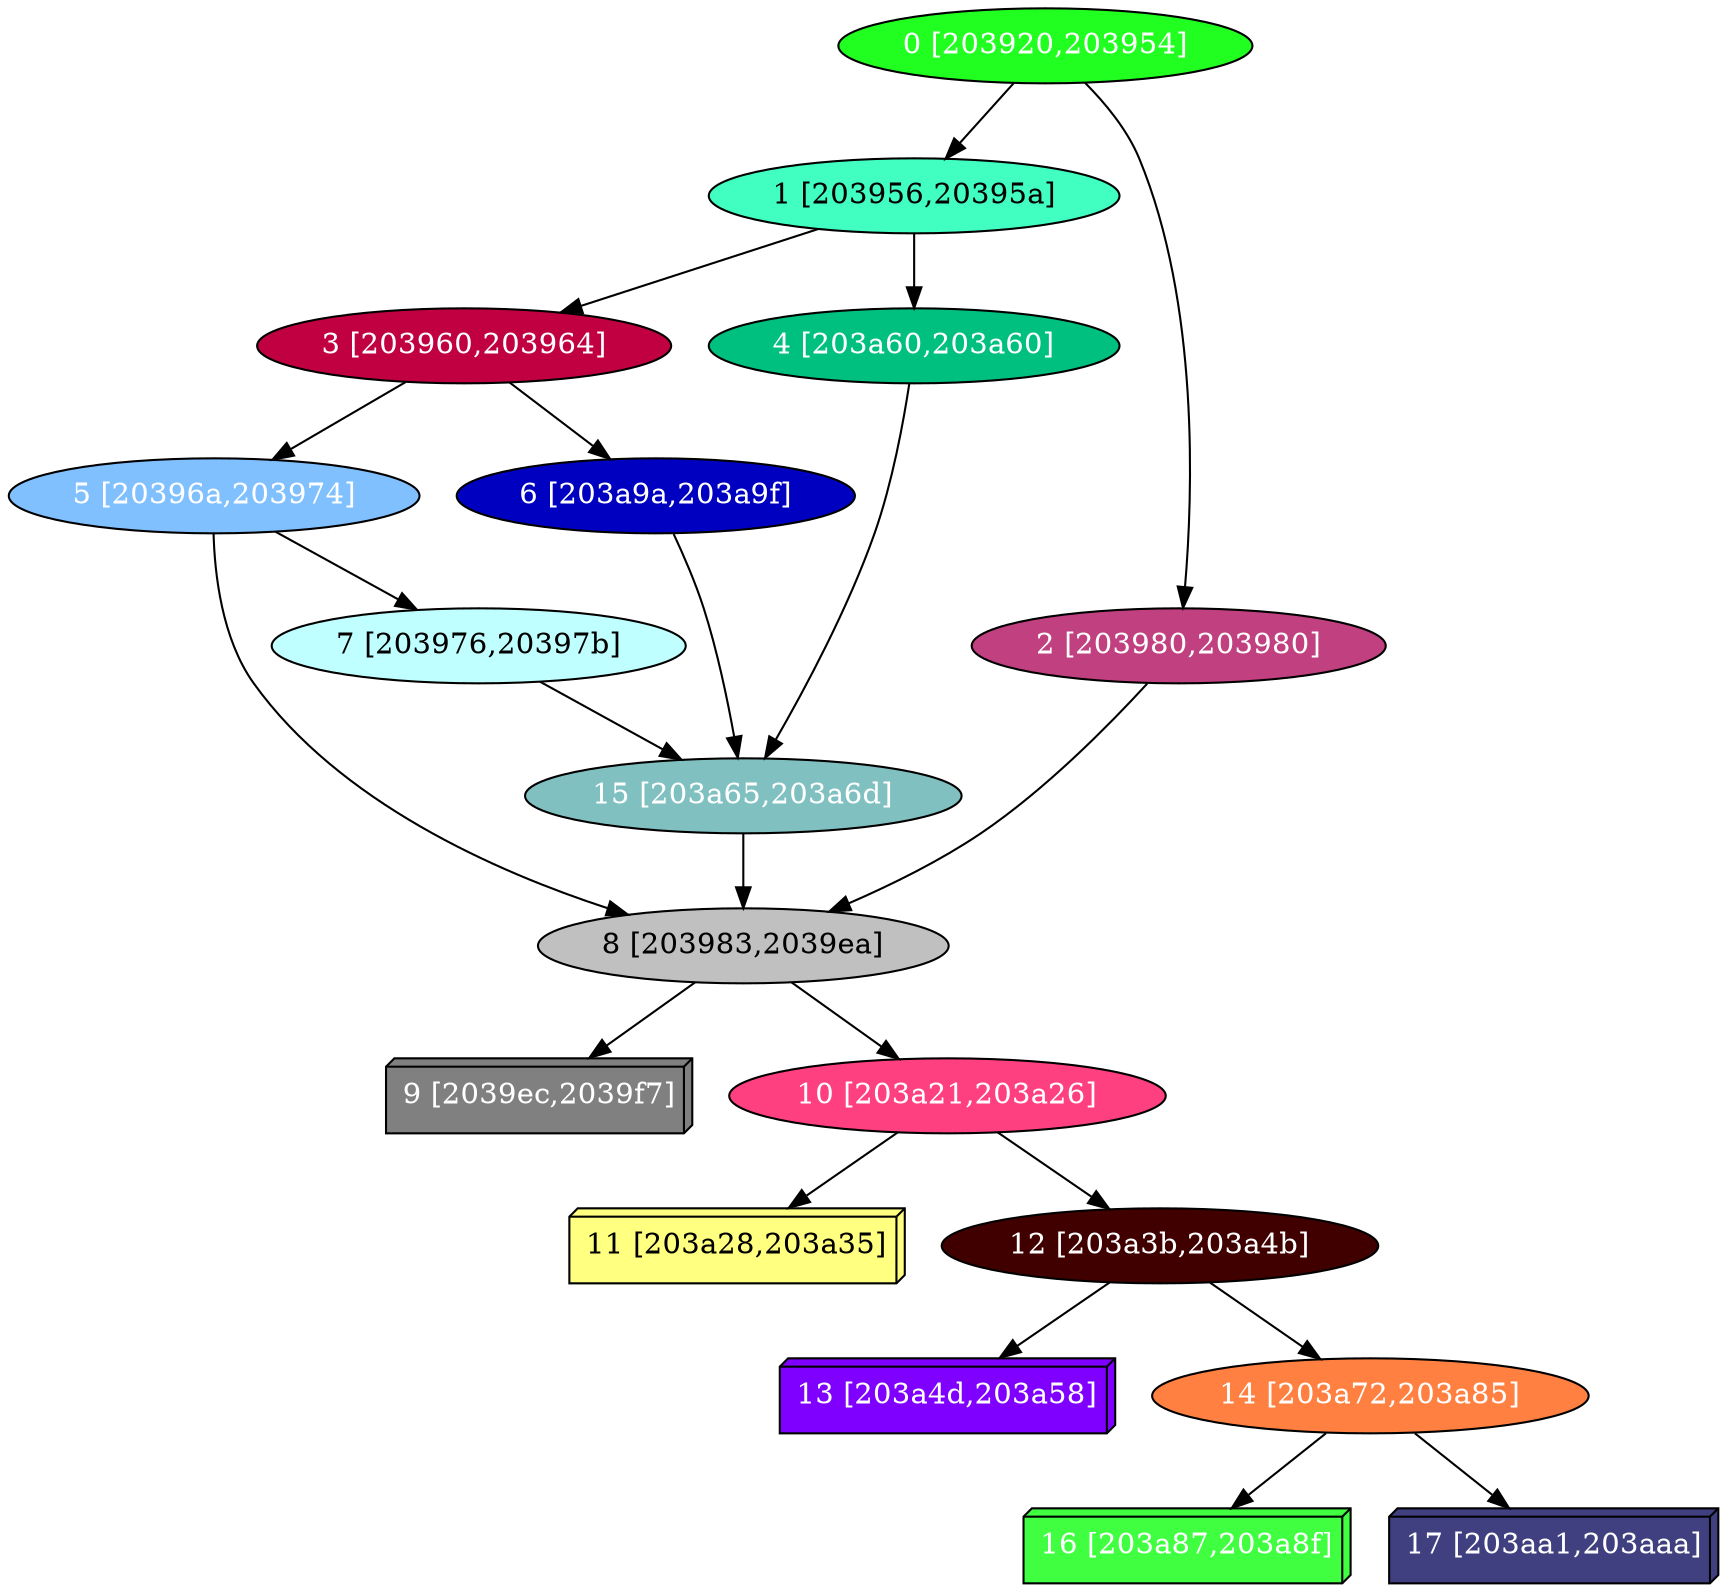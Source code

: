 diGraph libnss3{
	libnss3_0  [style=filled fillcolor="#20FF20" fontcolor="#ffffff" shape=oval label="0 [203920,203954]"]
	libnss3_1  [style=filled fillcolor="#40FFC0" fontcolor="#000000" shape=oval label="1 [203956,20395a]"]
	libnss3_2  [style=filled fillcolor="#C04080" fontcolor="#ffffff" shape=oval label="2 [203980,203980]"]
	libnss3_3  [style=filled fillcolor="#C00040" fontcolor="#ffffff" shape=oval label="3 [203960,203964]"]
	libnss3_4  [style=filled fillcolor="#00C080" fontcolor="#ffffff" shape=oval label="4 [203a60,203a60]"]
	libnss3_5  [style=filled fillcolor="#80C0FF" fontcolor="#ffffff" shape=oval label="5 [20396a,203974]"]
	libnss3_6  [style=filled fillcolor="#0000C0" fontcolor="#ffffff" shape=oval label="6 [203a9a,203a9f]"]
	libnss3_7  [style=filled fillcolor="#C0FFFF" fontcolor="#000000" shape=oval label="7 [203976,20397b]"]
	libnss3_8  [style=filled fillcolor="#C0C0C0" fontcolor="#000000" shape=oval label="8 [203983,2039ea]"]
	libnss3_9  [style=filled fillcolor="#808080" fontcolor="#ffffff" shape=box3d label="9 [2039ec,2039f7]"]
	libnss3_a  [style=filled fillcolor="#FF4080" fontcolor="#ffffff" shape=oval label="10 [203a21,203a26]"]
	libnss3_b  [style=filled fillcolor="#FFFF80" fontcolor="#000000" shape=box3d label="11 [203a28,203a35]"]
	libnss3_c  [style=filled fillcolor="#400000" fontcolor="#ffffff" shape=oval label="12 [203a3b,203a4b]"]
	libnss3_d  [style=filled fillcolor="#8000FF" fontcolor="#ffffff" shape=box3d label="13 [203a4d,203a58]"]
	libnss3_e  [style=filled fillcolor="#FF8040" fontcolor="#ffffff" shape=oval label="14 [203a72,203a85]"]
	libnss3_f  [style=filled fillcolor="#80C0C0" fontcolor="#ffffff" shape=oval label="15 [203a65,203a6d]"]
	libnss3_10  [style=filled fillcolor="#40FF40" fontcolor="#ffffff" shape=box3d label="16 [203a87,203a8f]"]
	libnss3_11  [style=filled fillcolor="#404080" fontcolor="#ffffff" shape=box3d label="17 [203aa1,203aaa]"]

	libnss3_0 -> libnss3_1
	libnss3_0 -> libnss3_2
	libnss3_1 -> libnss3_3
	libnss3_1 -> libnss3_4
	libnss3_2 -> libnss3_8
	libnss3_3 -> libnss3_5
	libnss3_3 -> libnss3_6
	libnss3_4 -> libnss3_f
	libnss3_5 -> libnss3_7
	libnss3_5 -> libnss3_8
	libnss3_6 -> libnss3_f
	libnss3_7 -> libnss3_f
	libnss3_8 -> libnss3_9
	libnss3_8 -> libnss3_a
	libnss3_a -> libnss3_b
	libnss3_a -> libnss3_c
	libnss3_c -> libnss3_d
	libnss3_c -> libnss3_e
	libnss3_e -> libnss3_10
	libnss3_e -> libnss3_11
	libnss3_f -> libnss3_8
}